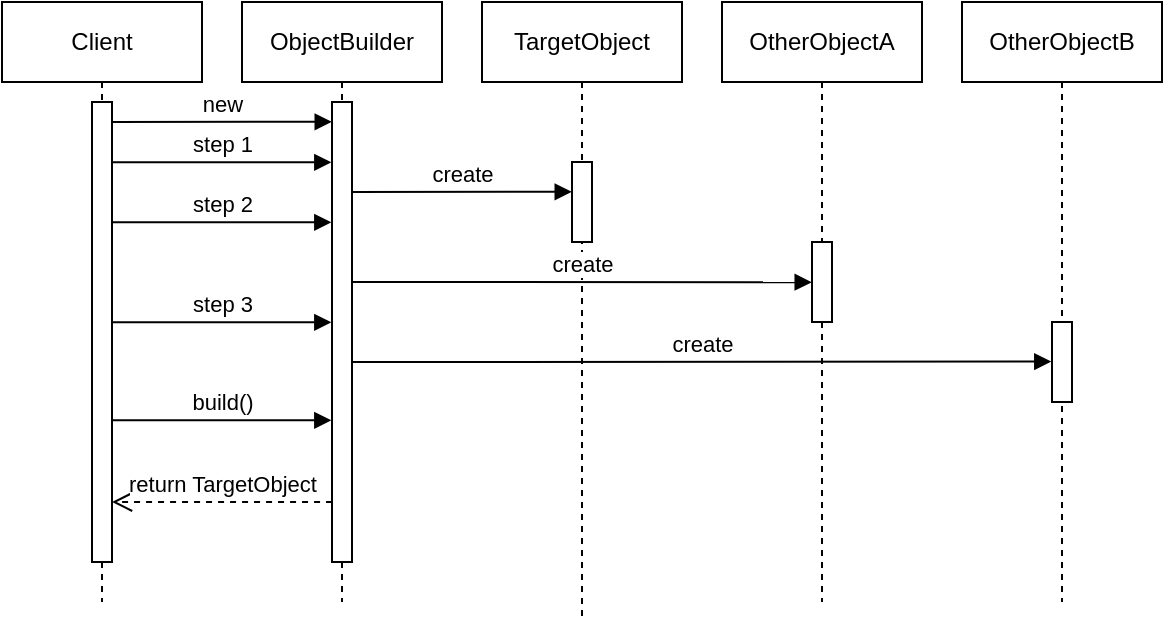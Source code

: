 <mxfile version="20.5.2" type="device"><diagram id="89WhgbR32FcfIlnLOm1O" name="Página-1"><mxGraphModel dx="952" dy="527" grid="1" gridSize="10" guides="1" tooltips="1" connect="1" arrows="1" fold="1" page="1" pageScale="1" pageWidth="827" pageHeight="1169" math="0" shadow="0"><root><mxCell id="0"/><mxCell id="1" parent="0"/><mxCell id="Y39f34mJJfQ_6q2zrrjo-1" value="Client" style="shape=umlLifeline;perimeter=lifelinePerimeter;whiteSpace=wrap;html=1;container=1;collapsible=0;recursiveResize=0;outlineConnect=0;" vertex="1" parent="1"><mxGeometry x="40" y="80" width="100" height="300" as="geometry"/></mxCell><mxCell id="Y39f34mJJfQ_6q2zrrjo-6" value="" style="html=1;points=[];perimeter=orthogonalPerimeter;" vertex="1" parent="Y39f34mJJfQ_6q2zrrjo-1"><mxGeometry x="45" y="50" width="10" height="230" as="geometry"/></mxCell><mxCell id="Y39f34mJJfQ_6q2zrrjo-11" value="new" style="html=1;verticalAlign=bottom;endArrow=block;rounded=0;entryX=-0.013;entryY=0.043;entryDx=0;entryDy=0;entryPerimeter=0;" edge="1" parent="Y39f34mJJfQ_6q2zrrjo-1" target="Y39f34mJJfQ_6q2zrrjo-7"><mxGeometry width="80" relative="1" as="geometry"><mxPoint x="55" y="60" as="sourcePoint"/><mxPoint x="135" y="60" as="targetPoint"/></mxGeometry></mxCell><mxCell id="Y39f34mJJfQ_6q2zrrjo-2" value="ObjectBuilder" style="shape=umlLifeline;perimeter=lifelinePerimeter;whiteSpace=wrap;html=1;container=1;collapsible=0;recursiveResize=0;outlineConnect=0;" vertex="1" parent="1"><mxGeometry x="160" y="80" width="100" height="300" as="geometry"/></mxCell><mxCell id="Y39f34mJJfQ_6q2zrrjo-7" value="" style="html=1;points=[];perimeter=orthogonalPerimeter;" vertex="1" parent="Y39f34mJJfQ_6q2zrrjo-2"><mxGeometry x="45" y="50" width="10" height="230" as="geometry"/></mxCell><mxCell id="Y39f34mJJfQ_6q2zrrjo-3" value="TargetObject" style="shape=umlLifeline;perimeter=lifelinePerimeter;whiteSpace=wrap;html=1;container=1;collapsible=0;recursiveResize=0;outlineConnect=0;" vertex="1" parent="1"><mxGeometry x="280" y="80" width="100" height="310" as="geometry"/></mxCell><mxCell id="Y39f34mJJfQ_6q2zrrjo-8" value="" style="html=1;points=[];perimeter=orthogonalPerimeter;" vertex="1" parent="Y39f34mJJfQ_6q2zrrjo-3"><mxGeometry x="45" y="80" width="10" height="40" as="geometry"/></mxCell><mxCell id="Y39f34mJJfQ_6q2zrrjo-4" value="OtherObjectA&lt;span style=&quot;color: rgba(0, 0, 0, 0); font-family: monospace; font-size: 0px; text-align: start;&quot;&gt;%3CmxGraphModel%3E%3Croot%3E%3CmxCell%20id%3D%220%22%2F%3E%3CmxCell%20id%3D%221%22%20parent%3D%220%22%2F%3E%3CmxCell%20id%3D%222%22%20value%3D%22ObjectBuilder%22%20style%3D%22shape%3DumlLifeline%3Bperimeter%3DlifelinePerimeter%3BwhiteSpace%3Dwrap%3Bhtml%3D1%3Bcontainer%3D1%3Bcollapsible%3D0%3BrecursiveResize%3D0%3BoutlineConnect%3D0%3B%22%20vertex%3D%221%22%20parent%3D%221%22%3E%3CmxGeometry%20x%3D%22160%22%20y%3D%2280%22%20width%3D%22100%22%20height%3D%22300%22%20as%3D%22geometry%22%2F%3E%3C%2FmxCell%3E%3C%2Froot%3E%3C%2FmxGraphModel%3E&lt;/span&gt;" style="shape=umlLifeline;perimeter=lifelinePerimeter;whiteSpace=wrap;html=1;container=1;collapsible=0;recursiveResize=0;outlineConnect=0;" vertex="1" parent="1"><mxGeometry x="400" y="80" width="100" height="300" as="geometry"/></mxCell><mxCell id="Y39f34mJJfQ_6q2zrrjo-9" value="" style="html=1;points=[];perimeter=orthogonalPerimeter;" vertex="1" parent="Y39f34mJJfQ_6q2zrrjo-4"><mxGeometry x="45" y="120" width="10" height="40" as="geometry"/></mxCell><mxCell id="Y39f34mJJfQ_6q2zrrjo-5" value="OtherObjectB" style="shape=umlLifeline;perimeter=lifelinePerimeter;whiteSpace=wrap;html=1;container=1;collapsible=0;recursiveResize=0;outlineConnect=0;" vertex="1" parent="1"><mxGeometry x="520" y="80" width="100" height="300" as="geometry"/></mxCell><mxCell id="Y39f34mJJfQ_6q2zrrjo-10" value="" style="html=1;points=[];perimeter=orthogonalPerimeter;" vertex="1" parent="Y39f34mJJfQ_6q2zrrjo-5"><mxGeometry x="45" y="160" width="10" height="40" as="geometry"/></mxCell><mxCell id="Y39f34mJJfQ_6q2zrrjo-12" value="step 1" style="html=1;verticalAlign=bottom;endArrow=block;rounded=0;exitX=1.005;exitY=0.131;exitDx=0;exitDy=0;exitPerimeter=0;entryX=-0.034;entryY=0.131;entryDx=0;entryDy=0;entryPerimeter=0;" edge="1" parent="1" source="Y39f34mJJfQ_6q2zrrjo-6" target="Y39f34mJJfQ_6q2zrrjo-7"><mxGeometry width="80" relative="1" as="geometry"><mxPoint x="100" y="160.11" as="sourcePoint"/><mxPoint x="200" y="160" as="targetPoint"/></mxGeometry></mxCell><mxCell id="Y39f34mJJfQ_6q2zrrjo-13" value="step 2" style="html=1;verticalAlign=bottom;endArrow=block;rounded=0;exitX=1.005;exitY=0.131;exitDx=0;exitDy=0;exitPerimeter=0;entryX=-0.034;entryY=0.131;entryDx=0;entryDy=0;entryPerimeter=0;" edge="1" parent="1"><mxGeometry width="80" relative="1" as="geometry"><mxPoint x="95.05" y="190.13" as="sourcePoint"/><mxPoint x="204.66" y="190.13" as="targetPoint"/></mxGeometry></mxCell><mxCell id="Y39f34mJJfQ_6q2zrrjo-14" value="step 3" style="html=1;verticalAlign=bottom;endArrow=block;rounded=0;exitX=1.005;exitY=0.131;exitDx=0;exitDy=0;exitPerimeter=0;entryX=-0.034;entryY=0.131;entryDx=0;entryDy=0;entryPerimeter=0;" edge="1" parent="1"><mxGeometry width="80" relative="1" as="geometry"><mxPoint x="95.05" y="240.13" as="sourcePoint"/><mxPoint x="204.66" y="240.13" as="targetPoint"/></mxGeometry></mxCell><mxCell id="Y39f34mJJfQ_6q2zrrjo-15" value="build()" style="html=1;verticalAlign=bottom;endArrow=block;rounded=0;exitX=1.005;exitY=0.131;exitDx=0;exitDy=0;exitPerimeter=0;entryX=-0.034;entryY=0.131;entryDx=0;entryDy=0;entryPerimeter=0;" edge="1" parent="1"><mxGeometry width="80" relative="1" as="geometry"><mxPoint x="95.05" y="289.13" as="sourcePoint"/><mxPoint x="204.66" y="289.13" as="targetPoint"/></mxGeometry></mxCell><mxCell id="Y39f34mJJfQ_6q2zrrjo-16" value="return TargetObject" style="html=1;verticalAlign=bottom;endArrow=open;dashed=1;endSize=8;rounded=0;exitX=0.003;exitY=0.652;exitDx=0;exitDy=0;exitPerimeter=0;" edge="1" parent="1"><mxGeometry relative="1" as="geometry"><mxPoint x="205.03" y="329.96" as="sourcePoint"/><mxPoint x="95" y="330" as="targetPoint"/></mxGeometry></mxCell><mxCell id="Y39f34mJJfQ_6q2zrrjo-17" value="create" style="html=1;verticalAlign=bottom;endArrow=block;rounded=0;entryX=-0.013;entryY=0.043;entryDx=0;entryDy=0;entryPerimeter=0;" edge="1" parent="1"><mxGeometry width="80" relative="1" as="geometry"><mxPoint x="215" y="175" as="sourcePoint"/><mxPoint x="324.87" y="174.89" as="targetPoint"/></mxGeometry></mxCell><mxCell id="Y39f34mJJfQ_6q2zrrjo-18" value="create" style="html=1;verticalAlign=bottom;endArrow=block;rounded=0;entryX=-0.015;entryY=0.503;entryDx=0;entryDy=0;entryPerimeter=0;" edge="1" parent="1" target="Y39f34mJJfQ_6q2zrrjo-9"><mxGeometry width="80" relative="1" as="geometry"><mxPoint x="215" y="220" as="sourcePoint"/><mxPoint x="440" y="220" as="targetPoint"/></mxGeometry></mxCell><mxCell id="Y39f34mJJfQ_6q2zrrjo-19" value="create" style="html=1;verticalAlign=bottom;endArrow=block;rounded=0;entryX=-0.036;entryY=0.494;entryDx=0;entryDy=0;entryPerimeter=0;" edge="1" parent="1" target="Y39f34mJJfQ_6q2zrrjo-10"><mxGeometry width="80" relative="1" as="geometry"><mxPoint x="215" y="260" as="sourcePoint"/><mxPoint x="444.85" y="260.12" as="targetPoint"/></mxGeometry></mxCell></root></mxGraphModel></diagram></mxfile>